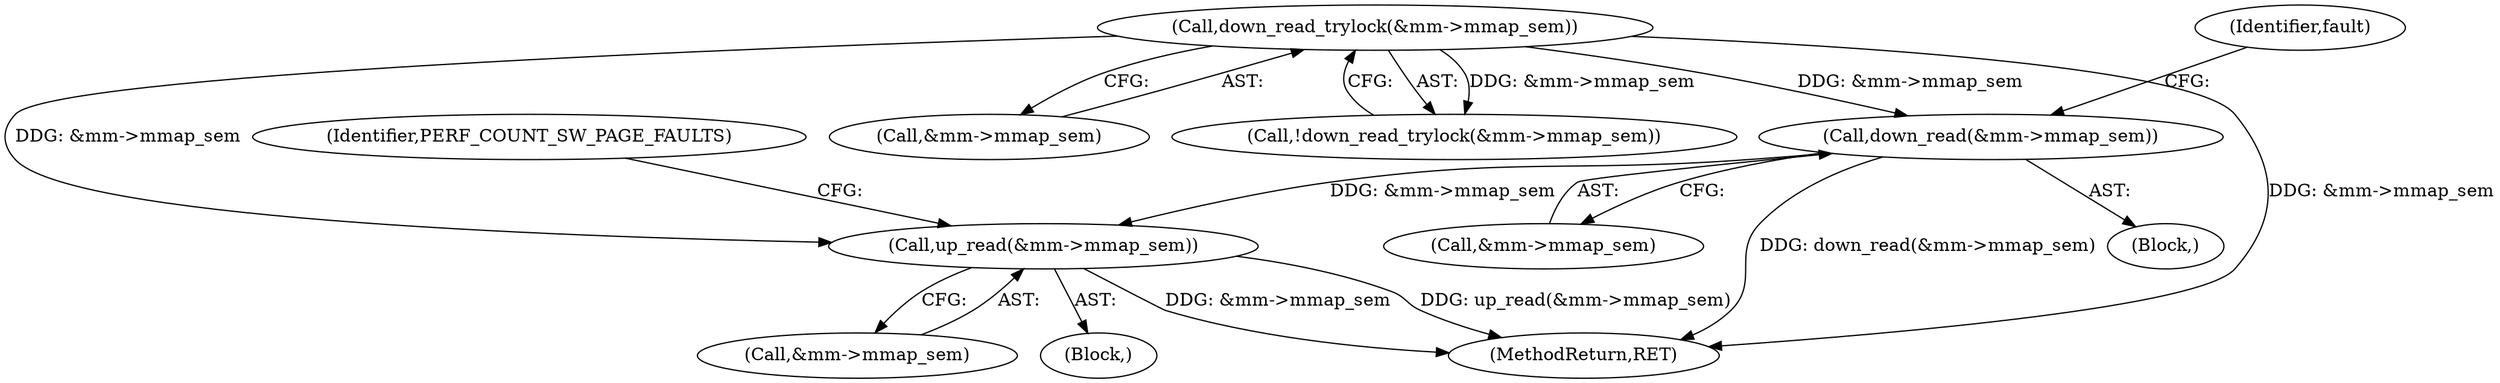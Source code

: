 digraph "0_linux_a8b0ca17b80e92faab46ee7179ba9e99ccb61233_6@API" {
"1000157" [label="(Call,down_read(&mm->mmap_sem))"];
"1000140" [label="(Call,down_read_trylock(&mm->mmap_sem))"];
"1000183" [label="(Call,up_read(&mm->mmap_sem))"];
"1000189" [label="(Identifier,PERF_COUNT_SW_PAGE_FAULTS)"];
"1000140" [label="(Call,down_read_trylock(&mm->mmap_sem))"];
"1000177" [label="(Identifier,fault)"];
"1000278" [label="(MethodReturn,RET)"];
"1000145" [label="(Block,)"];
"1000157" [label="(Call,down_read(&mm->mmap_sem))"];
"1000184" [label="(Call,&mm->mmap_sem)"];
"1000141" [label="(Call,&mm->mmap_sem)"];
"1000183" [label="(Call,up_read(&mm->mmap_sem))"];
"1000158" [label="(Call,&mm->mmap_sem)"];
"1000139" [label="(Call,!down_read_trylock(&mm->mmap_sem))"];
"1000112" [label="(Block,)"];
"1000157" -> "1000145"  [label="AST: "];
"1000157" -> "1000158"  [label="CFG: "];
"1000158" -> "1000157"  [label="AST: "];
"1000177" -> "1000157"  [label="CFG: "];
"1000157" -> "1000278"  [label="DDG: down_read(&mm->mmap_sem)"];
"1000140" -> "1000157"  [label="DDG: &mm->mmap_sem"];
"1000157" -> "1000183"  [label="DDG: &mm->mmap_sem"];
"1000140" -> "1000139"  [label="AST: "];
"1000140" -> "1000141"  [label="CFG: "];
"1000141" -> "1000140"  [label="AST: "];
"1000139" -> "1000140"  [label="CFG: "];
"1000140" -> "1000278"  [label="DDG: &mm->mmap_sem"];
"1000140" -> "1000139"  [label="DDG: &mm->mmap_sem"];
"1000140" -> "1000183"  [label="DDG: &mm->mmap_sem"];
"1000183" -> "1000112"  [label="AST: "];
"1000183" -> "1000184"  [label="CFG: "];
"1000184" -> "1000183"  [label="AST: "];
"1000189" -> "1000183"  [label="CFG: "];
"1000183" -> "1000278"  [label="DDG: &mm->mmap_sem"];
"1000183" -> "1000278"  [label="DDG: up_read(&mm->mmap_sem)"];
}
